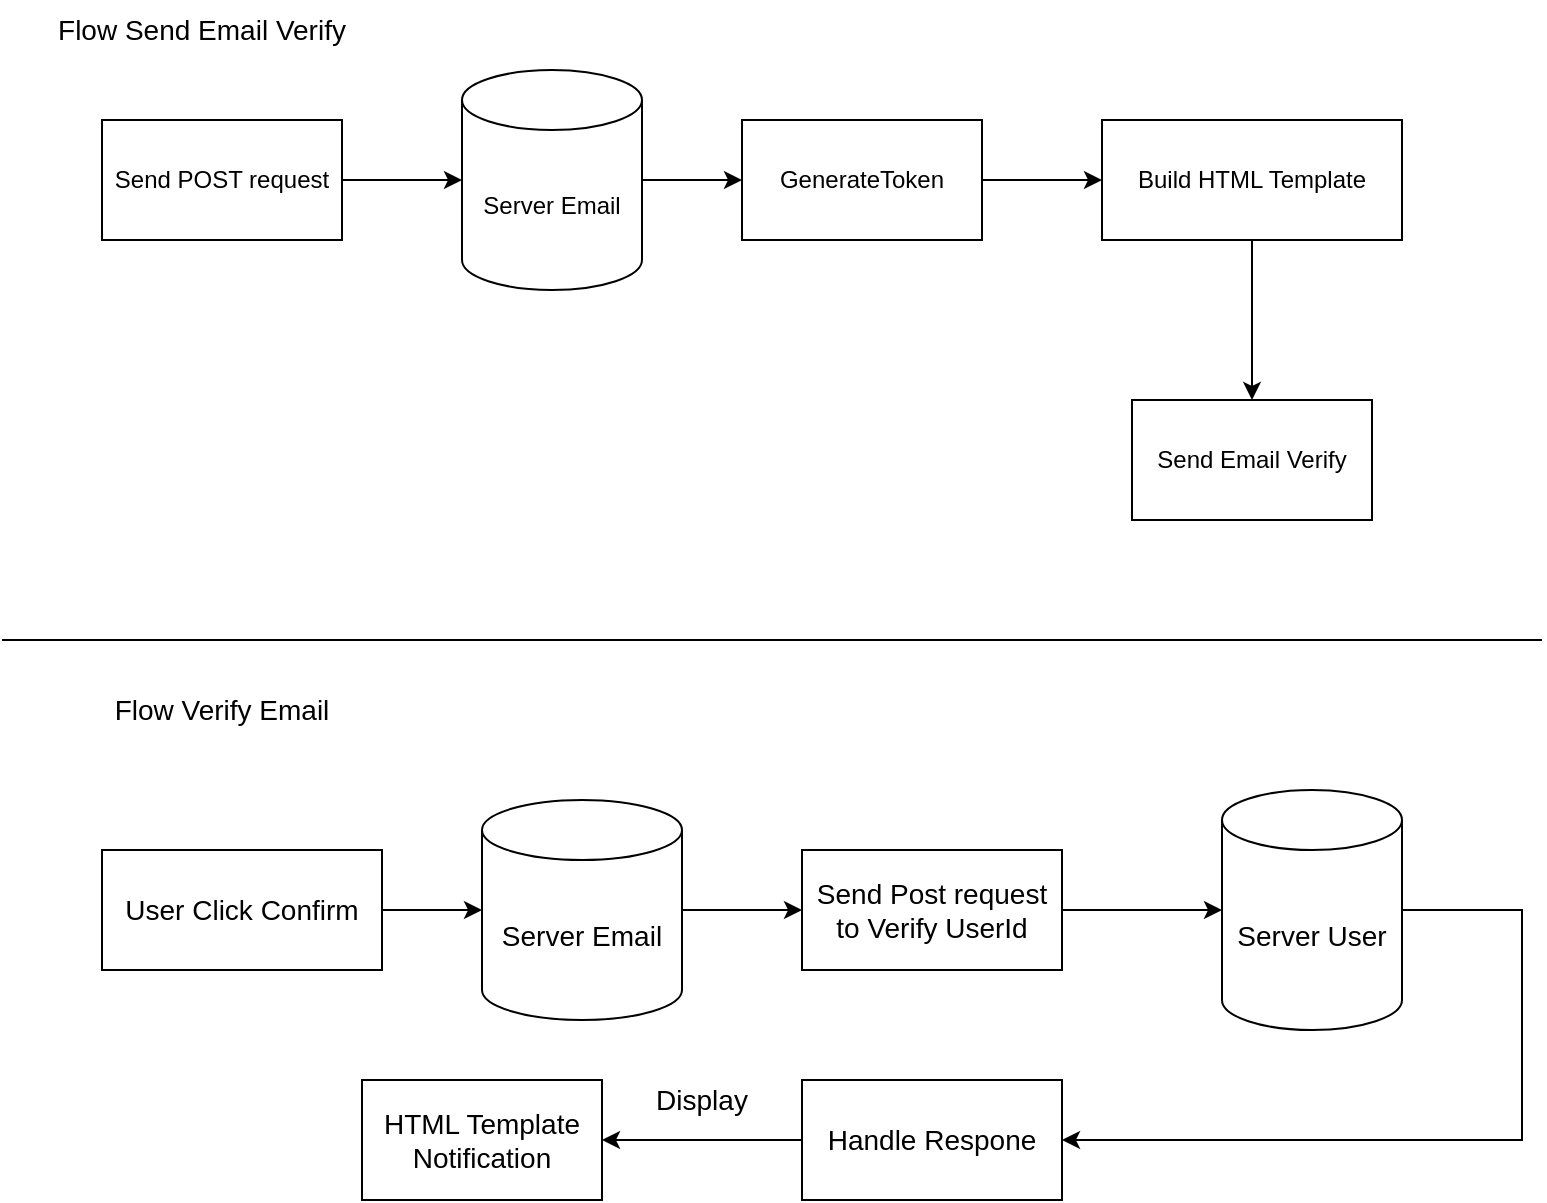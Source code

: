 <mxfile>
    <diagram id="4TnTLRpDLmX2uta3lEd5" name="Page-1">
        <mxGraphModel dx="1378" dy="748" grid="1" gridSize="10" guides="1" tooltips="1" connect="1" arrows="1" fold="1" page="1" pageScale="1" pageWidth="850" pageHeight="1100" math="0" shadow="0">
            <root>
                <mxCell id="0"/>
                <mxCell id="1" parent="0"/>
                <mxCell id="30" style="edgeStyle=orthogonalEdgeStyle;rounded=0;orthogonalLoop=1;jettySize=auto;html=1;entryX=0;entryY=0.5;entryDx=0;entryDy=0;entryPerimeter=0;fontSize=14;" edge="1" parent="1" source="28" target="29">
                    <mxGeometry relative="1" as="geometry"/>
                </mxCell>
                <mxCell id="28" value="User Click Confirm" style="rounded=0;whiteSpace=wrap;html=1;fontSize=14;fillColor=none;gradientColor=none;" vertex="1" parent="1">
                    <mxGeometry x="90" y="465" width="140" height="60" as="geometry"/>
                </mxCell>
                <mxCell id="32" value="" style="edgeStyle=orthogonalEdgeStyle;rounded=0;orthogonalLoop=1;jettySize=auto;html=1;fontSize=14;" edge="1" parent="1" source="29" target="31">
                    <mxGeometry relative="1" as="geometry"/>
                </mxCell>
                <mxCell id="29" value="Server Email" style="shape=cylinder3;whiteSpace=wrap;html=1;boundedLbl=1;backgroundOutline=1;size=15;fontSize=14;fillColor=none;gradientColor=none;" vertex="1" parent="1">
                    <mxGeometry x="280" y="440" width="100" height="110" as="geometry"/>
                </mxCell>
                <mxCell id="2" value="Send POST request" style="rounded=0;whiteSpace=wrap;html=1;" vertex="1" parent="1">
                    <mxGeometry x="90" y="100" width="120" height="60" as="geometry"/>
                </mxCell>
                <mxCell id="3" value="GenerateToken" style="whiteSpace=wrap;html=1;rounded=0;" vertex="1" parent="1">
                    <mxGeometry x="410" y="100" width="120" height="60" as="geometry"/>
                </mxCell>
                <mxCell id="7" style="edgeStyle=orthogonalEdgeStyle;rounded=0;orthogonalLoop=1;jettySize=auto;html=1;entryX=0;entryY=0.5;entryDx=0;entryDy=0;" edge="1" parent="1" source="5" target="3">
                    <mxGeometry x="60" y="40" as="geometry"/>
                </mxCell>
                <mxCell id="5" value="Server Email" style="shape=cylinder3;whiteSpace=wrap;html=1;boundedLbl=1;backgroundOutline=1;size=15;" vertex="1" parent="1">
                    <mxGeometry x="270" y="75" width="90" height="110" as="geometry"/>
                </mxCell>
                <mxCell id="6" style="edgeStyle=orthogonalEdgeStyle;rounded=0;orthogonalLoop=1;jettySize=auto;html=1;entryX=0;entryY=0.5;entryDx=0;entryDy=0;entryPerimeter=0;" edge="1" parent="1" source="2" target="5">
                    <mxGeometry x="60" y="40" as="geometry"/>
                </mxCell>
                <mxCell id="8" value="Build HTML Template" style="rounded=0;whiteSpace=wrap;html=1;" vertex="1" parent="1">
                    <mxGeometry x="590" y="100" width="150" height="60" as="geometry"/>
                </mxCell>
                <mxCell id="9" style="edgeStyle=orthogonalEdgeStyle;rounded=0;orthogonalLoop=1;jettySize=auto;html=1;entryX=0;entryY=0.5;entryDx=0;entryDy=0;" edge="1" parent="1" source="3" target="8">
                    <mxGeometry x="60" y="40" as="geometry"/>
                </mxCell>
                <mxCell id="10" value="Send Email Verify" style="whiteSpace=wrap;html=1;rounded=0;" vertex="1" parent="1">
                    <mxGeometry x="605" y="240" width="120" height="60" as="geometry"/>
                </mxCell>
                <mxCell id="11" value="" style="edgeStyle=orthogonalEdgeStyle;rounded=0;orthogonalLoop=1;jettySize=auto;html=1;" edge="1" parent="1" source="8" target="10">
                    <mxGeometry x="60" y="40" as="geometry"/>
                </mxCell>
                <mxCell id="13" value="Flow Send Email Verify" style="text;html=1;strokeColor=none;fillColor=none;align=center;verticalAlign=middle;whiteSpace=wrap;rounded=0;fontSize=14;" vertex="1" parent="1">
                    <mxGeometry x="60" y="40" width="160" height="30" as="geometry"/>
                </mxCell>
                <mxCell id="34" style="edgeStyle=orthogonalEdgeStyle;rounded=0;orthogonalLoop=1;jettySize=auto;html=1;entryX=0;entryY=0.5;entryDx=0;entryDy=0;entryPerimeter=0;fontSize=14;" edge="1" parent="1" source="31" target="33">
                    <mxGeometry relative="1" as="geometry"/>
                </mxCell>
                <mxCell id="31" value="Send Post request to Verify UserId" style="whiteSpace=wrap;html=1;fontSize=14;fillColor=none;" vertex="1" parent="1">
                    <mxGeometry x="440" y="465" width="130" height="60" as="geometry"/>
                </mxCell>
                <mxCell id="36" style="edgeStyle=orthogonalEdgeStyle;rounded=0;orthogonalLoop=1;jettySize=auto;html=1;entryX=1;entryY=0.5;entryDx=0;entryDy=0;fontSize=14;" edge="1" parent="1" source="33" target="35">
                    <mxGeometry relative="1" as="geometry">
                        <Array as="points">
                            <mxPoint x="800" y="495"/>
                            <mxPoint x="800" y="610"/>
                        </Array>
                    </mxGeometry>
                </mxCell>
                <mxCell id="33" value="Server User" style="shape=cylinder3;whiteSpace=wrap;html=1;boundedLbl=1;backgroundOutline=1;size=15;fontSize=14;fillColor=none;gradientColor=none;" vertex="1" parent="1">
                    <mxGeometry x="650" y="435" width="90" height="120" as="geometry"/>
                </mxCell>
                <mxCell id="37" style="edgeStyle=orthogonalEdgeStyle;rounded=0;orthogonalLoop=1;jettySize=auto;html=1;fontSize=14;" edge="1" parent="1" source="35">
                    <mxGeometry relative="1" as="geometry">
                        <mxPoint x="340" y="610" as="targetPoint"/>
                    </mxGeometry>
                </mxCell>
                <mxCell id="35" value="Handle Respone" style="rounded=0;whiteSpace=wrap;html=1;fontSize=14;fillColor=none;gradientColor=none;" vertex="1" parent="1">
                    <mxGeometry x="440" y="580" width="130" height="60" as="geometry"/>
                </mxCell>
                <mxCell id="39" value="HTML Template Notification" style="rounded=0;whiteSpace=wrap;html=1;fontSize=14;fillColor=none;gradientColor=none;" vertex="1" parent="1">
                    <mxGeometry x="220" y="580" width="120" height="60" as="geometry"/>
                </mxCell>
                <mxCell id="40" value="Display" style="text;html=1;strokeColor=none;fillColor=none;align=center;verticalAlign=middle;whiteSpace=wrap;rounded=0;fontSize=14;" vertex="1" parent="1">
                    <mxGeometry x="370" y="580" width="40" height="20" as="geometry"/>
                </mxCell>
                <mxCell id="41" value="Flow Verify Email" style="text;html=1;strokeColor=none;fillColor=none;align=center;verticalAlign=middle;whiteSpace=wrap;rounded=0;fontSize=14;" vertex="1" parent="1">
                    <mxGeometry x="70" y="380" width="160" height="30" as="geometry"/>
                </mxCell>
                <mxCell id="42" value="" style="endArrow=none;html=1;fontSize=14;" edge="1" parent="1">
                    <mxGeometry width="50" height="50" relative="1" as="geometry">
                        <mxPoint x="40" y="360" as="sourcePoint"/>
                        <mxPoint x="810" y="360" as="targetPoint"/>
                    </mxGeometry>
                </mxCell>
            </root>
        </mxGraphModel>
    </diagram>
</mxfile>